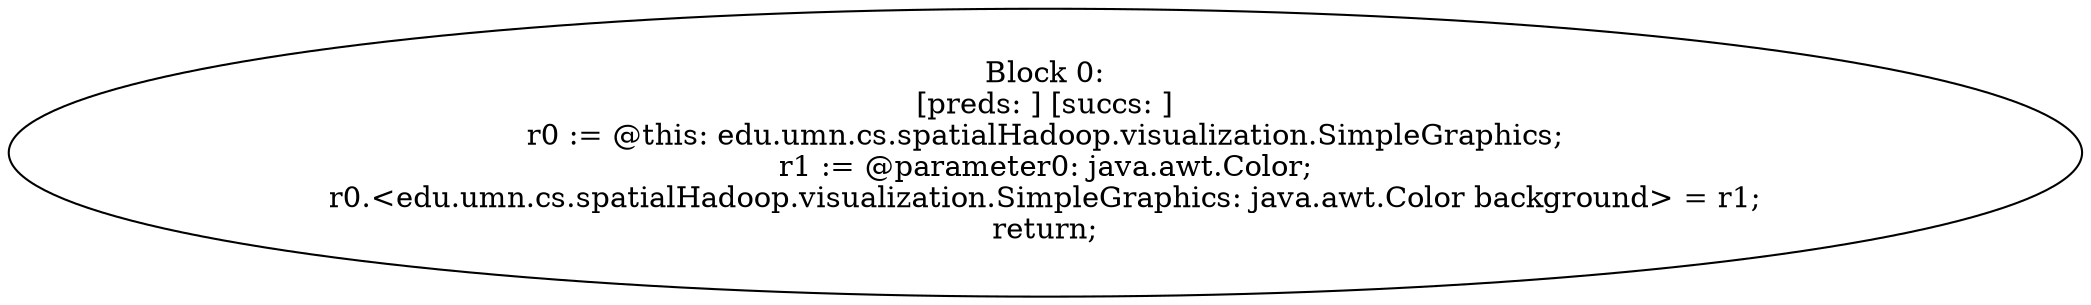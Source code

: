 digraph "unitGraph" {
    "Block 0:
[preds: ] [succs: ]
r0 := @this: edu.umn.cs.spatialHadoop.visualization.SimpleGraphics;
r1 := @parameter0: java.awt.Color;
r0.<edu.umn.cs.spatialHadoop.visualization.SimpleGraphics: java.awt.Color background> = r1;
return;
"
}
